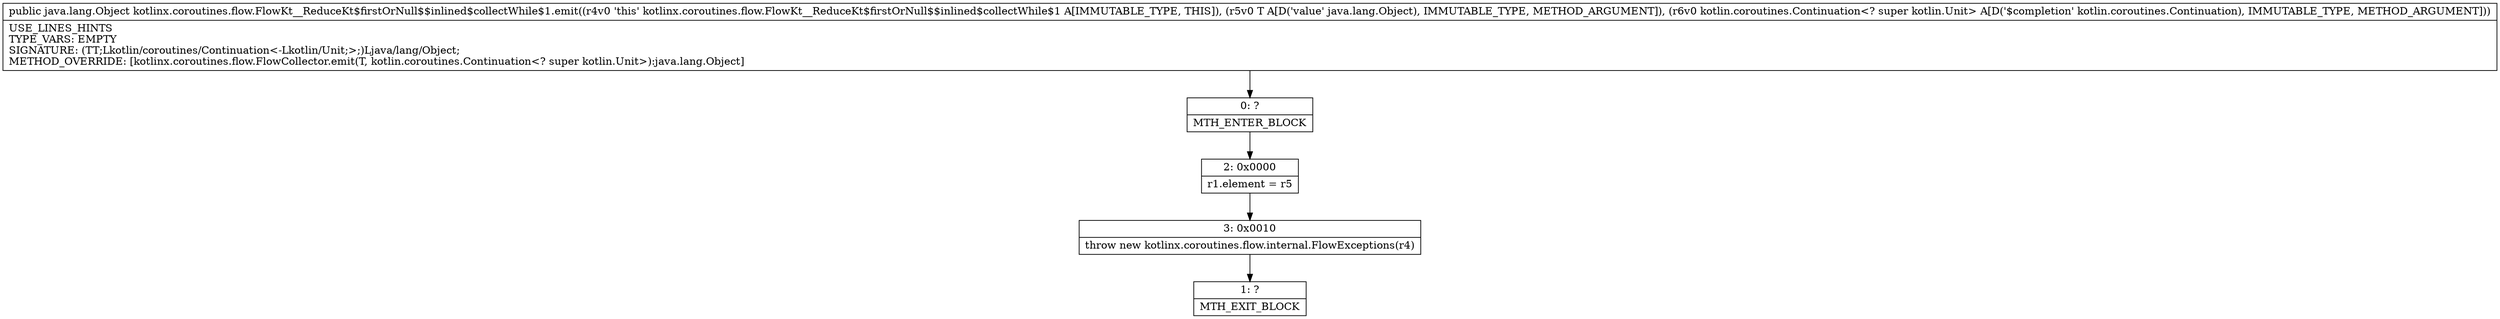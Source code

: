 digraph "CFG forkotlinx.coroutines.flow.FlowKt__ReduceKt$firstOrNull$$inlined$collectWhile$1.emit(Ljava\/lang\/Object;Lkotlin\/coroutines\/Continuation;)Ljava\/lang\/Object;" {
Node_0 [shape=record,label="{0\:\ ?|MTH_ENTER_BLOCK\l}"];
Node_2 [shape=record,label="{2\:\ 0x0000|r1.element = r5\l}"];
Node_3 [shape=record,label="{3\:\ 0x0010|throw new kotlinx.coroutines.flow.internal.FlowExceptions(r4)\l}"];
Node_1 [shape=record,label="{1\:\ ?|MTH_EXIT_BLOCK\l}"];
MethodNode[shape=record,label="{public java.lang.Object kotlinx.coroutines.flow.FlowKt__ReduceKt$firstOrNull$$inlined$collectWhile$1.emit((r4v0 'this' kotlinx.coroutines.flow.FlowKt__ReduceKt$firstOrNull$$inlined$collectWhile$1 A[IMMUTABLE_TYPE, THIS]), (r5v0 T A[D('value' java.lang.Object), IMMUTABLE_TYPE, METHOD_ARGUMENT]), (r6v0 kotlin.coroutines.Continuation\<? super kotlin.Unit\> A[D('$completion' kotlin.coroutines.Continuation), IMMUTABLE_TYPE, METHOD_ARGUMENT]))  | USE_LINES_HINTS\lTYPE_VARS: EMPTY\lSIGNATURE: (TT;Lkotlin\/coroutines\/Continuation\<\-Lkotlin\/Unit;\>;)Ljava\/lang\/Object;\lMETHOD_OVERRIDE: [kotlinx.coroutines.flow.FlowCollector.emit(T, kotlin.coroutines.Continuation\<? super kotlin.Unit\>):java.lang.Object]\l}"];
MethodNode -> Node_0;Node_0 -> Node_2;
Node_2 -> Node_3;
Node_3 -> Node_1;
}

